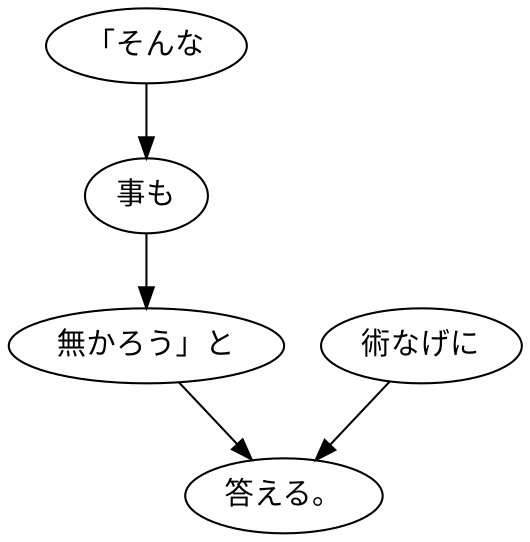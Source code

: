 digraph graph2614 {
	node0 [label="「そんな"];
	node1 [label="事も"];
	node2 [label="無かろう」と"];
	node3 [label="術なげに"];
	node4 [label="答える。"];
	node0 -> node1;
	node1 -> node2;
	node2 -> node4;
	node3 -> node4;
}
